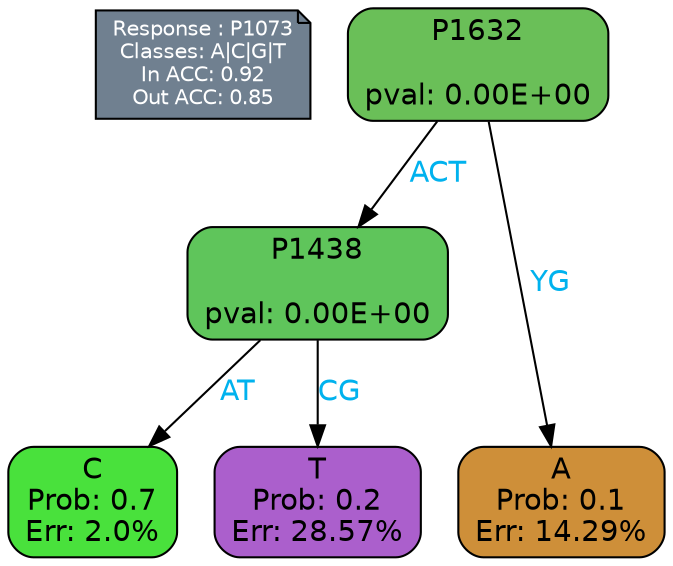 digraph Tree {
node [shape=box, style="filled, rounded", color="black", fontname=helvetica] ;
graph [ranksep=equally, splines=polylines, bgcolor=transparent, dpi=600] ;
edge [fontname=helvetica] ;
LEGEND [label="Response : P1073
Classes: A|C|G|T
In ACC: 0.92
Out ACC: 0.85
",shape=note,align=left,style=filled,fillcolor="slategray",fontcolor="white",fontsize=10];1 [label="P1632

pval: 0.00E+00", fillcolor="#6abf58"] ;
2 [label="P1438

pval: 0.00E+00", fillcolor="#5fc55b"] ;
3 [label="C
Prob: 0.7
Err: 2.0%", fillcolor="#49e13c"] ;
4 [label="T
Prob: 0.2
Err: 28.57%", fillcolor="#ab5fcc"] ;
5 [label="A
Prob: 0.1
Err: 14.29%", fillcolor="#ce8f39"] ;
1 -> 2 [label="ACT",fontcolor=deepskyblue2] ;
1 -> 5 [label="YG",fontcolor=deepskyblue2] ;
2 -> 3 [label="AT",fontcolor=deepskyblue2] ;
2 -> 4 [label="CG",fontcolor=deepskyblue2] ;
{rank = same; 3;4;5;}{rank = same; LEGEND;1;}}